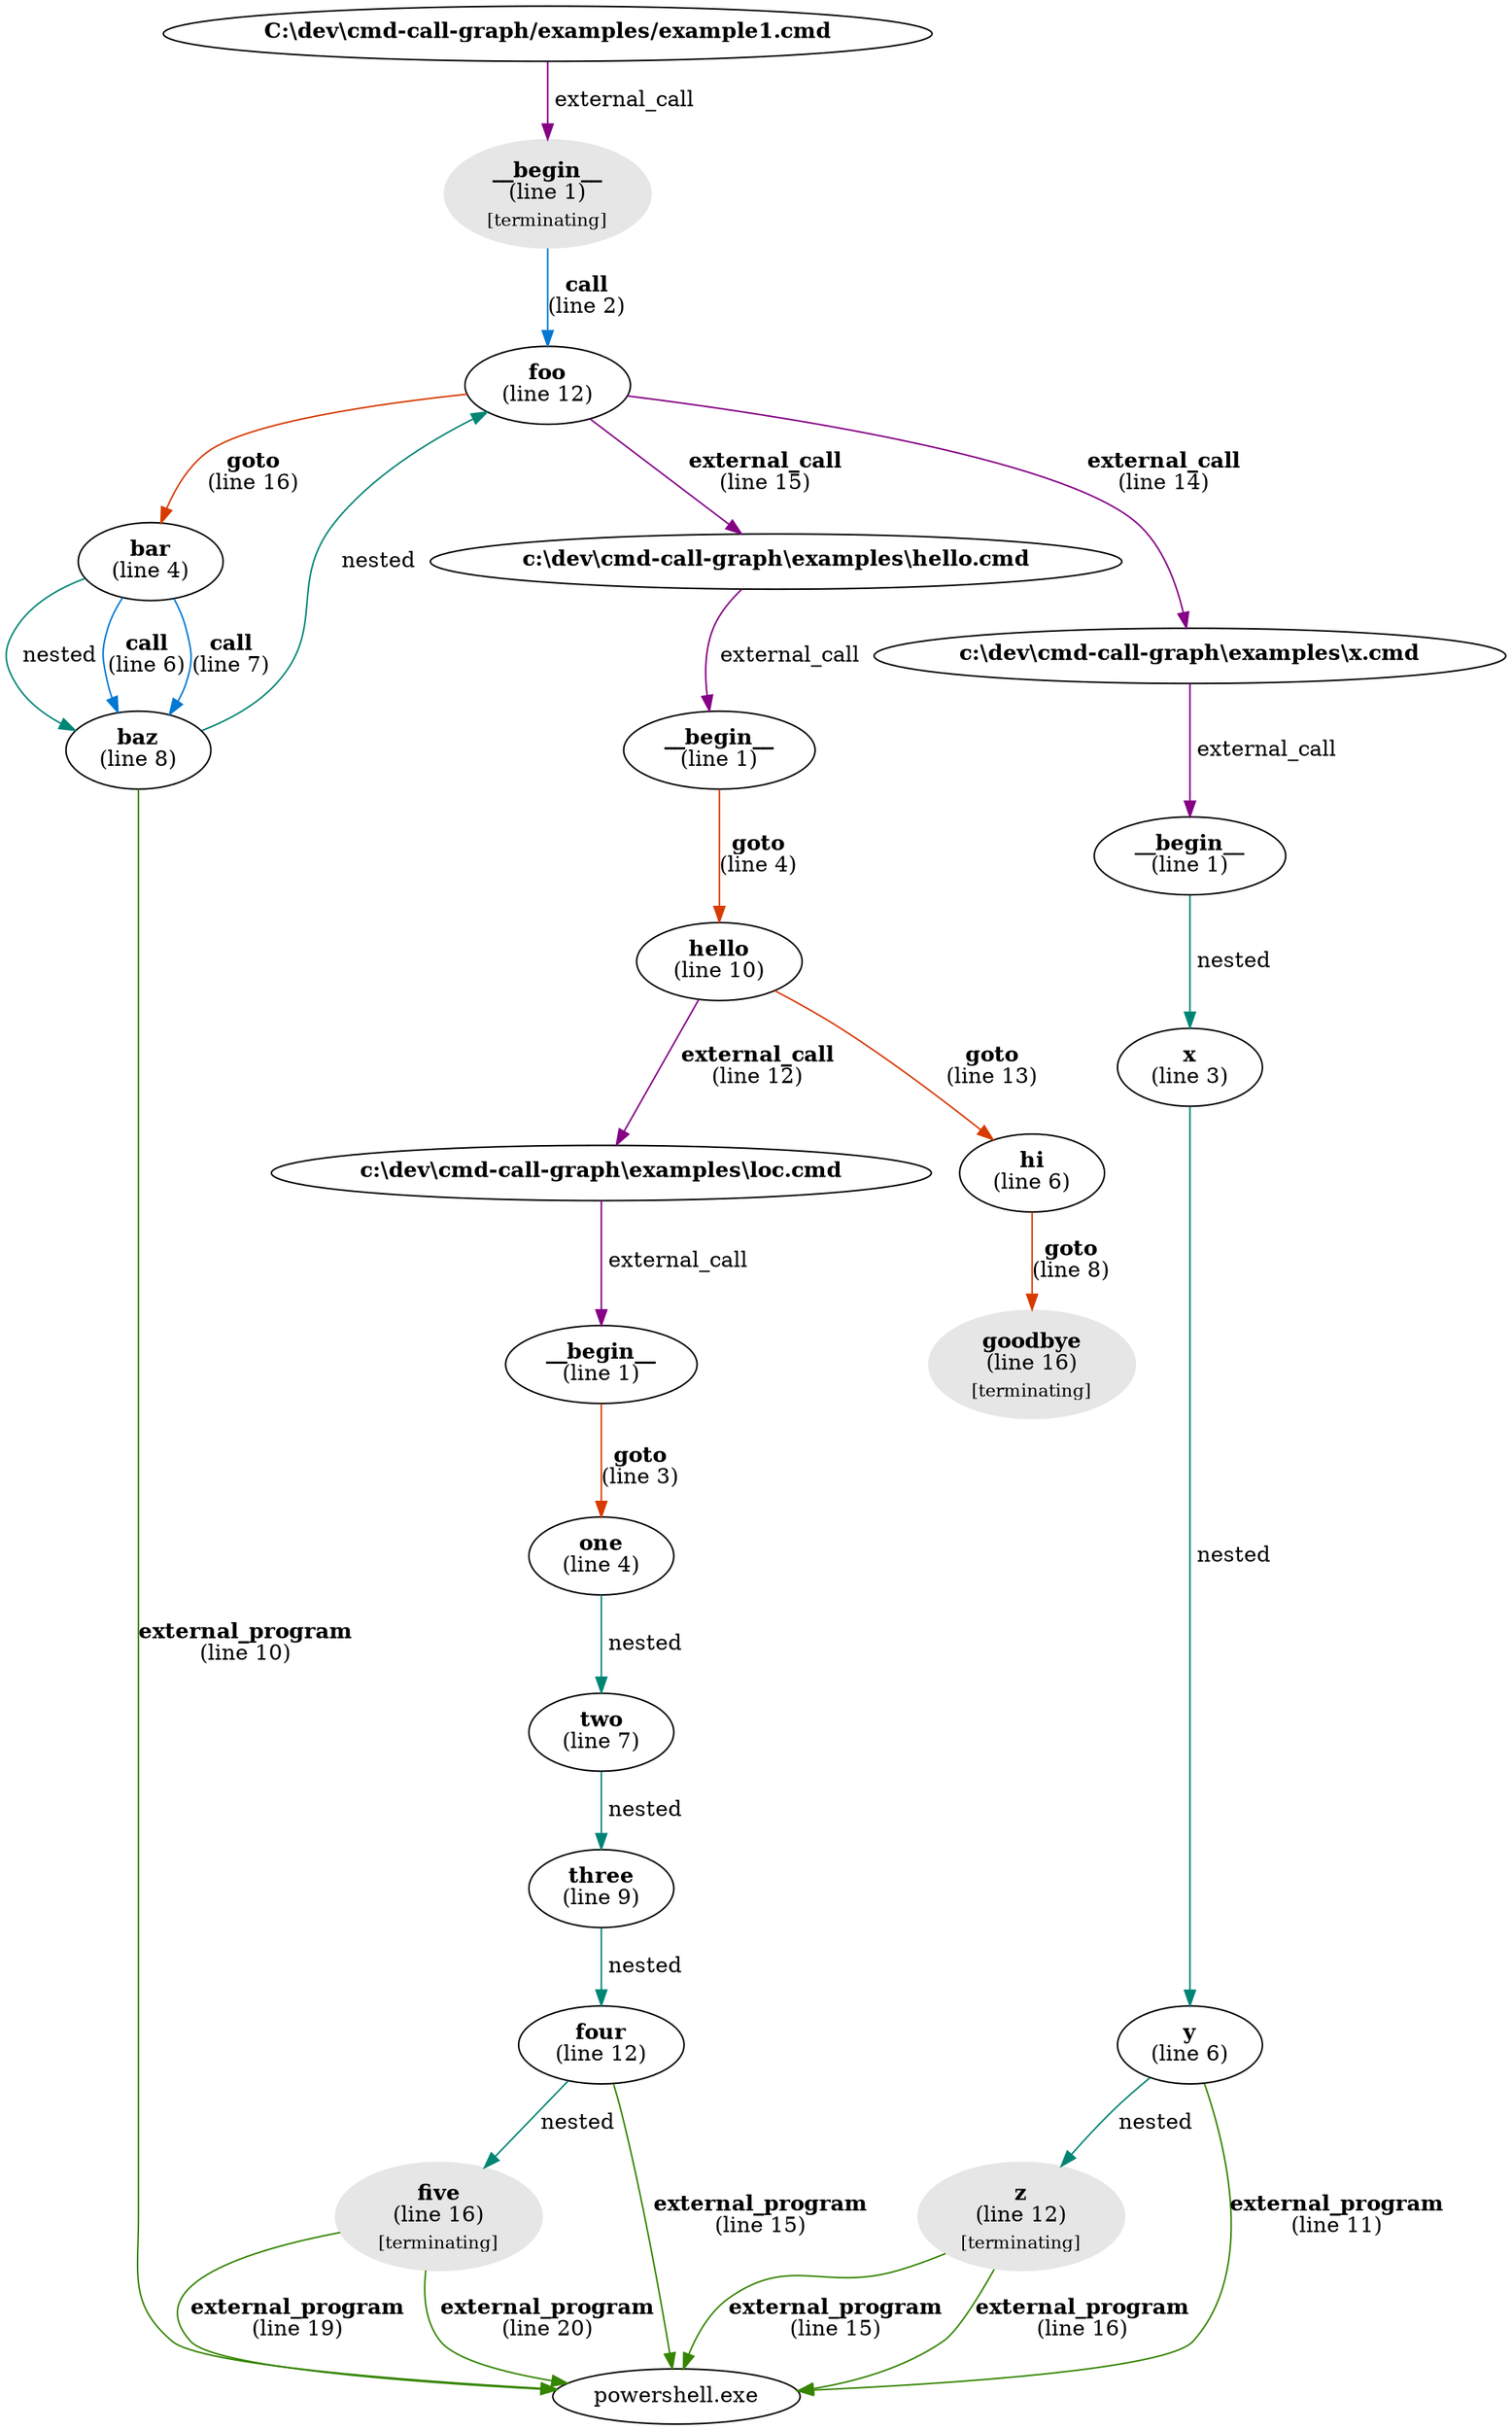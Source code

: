digraph g {
"C:\dev\cmd-call-graph/examples/example1.cmd" [label=<<b>C:\dev\cmd-call-graph/examples/example1.cmd</b>>]
"C:\dev\cmd-call-graph/examples/example1.cmd" -> "__begin__c:\dev\cmd-call-graph/examples/example1.cmd" [label=" external_call",color="#850085"]
"__begin__c:\dev\cmd-call-graph/examples/example1.cmd" [color="#e6e6e6",style=filled,label=<<b>__begin__</b><br/>(line 1)<br/><sub>[terminating]</sub>>]
"__begin__c:\dev\cmd-call-graph/examples/example1.cmd" -> "foo" [label=<<b>call</b><br />(line 2)>,color="#0078d4"]
"bar" [label=<<b>bar</b><br/>(line 4)>]
"bar" -> "baz" [label=<<b>call</b><br />(line 6)>,color="#0078d4"]
"bar" -> "baz" [label=<<b>call</b><br />(line 7)>,color="#0078d4"]
"bar" -> "baz" [label=" nested",color="#008575"]
"baz" [label=<<b>baz</b><br/>(line 8)>]
"baz" -> "foo" [label=" nested",color="#008575"]
"baz" -> "powershell.exe" [label=<<b>external_program</b><br />(line 10)>,color="#358500"]
"foo" [label=<<b>foo</b><br/>(line 12)>]
"foo" -> "bar" [label=<<b>goto</b><br />(line 16)>,color="#d83b01"]
"foo" -> "c:\dev\cmd-call-graph\examples\hello.cmd" [label=<<b>external_call</b><br />(line 15)>,color="#850085"]
"foo" -> "c:\dev\cmd-call-graph\examples\x.cmd" [label=<<b>external_call</b><br />(line 14)>,color="#850085"]
"__begin__c:\dev\cmd-call-graph\examples\x.cmd" [label=<<b>__begin__</b><br/>(line 1)>]
"__begin__c:\dev\cmd-call-graph\examples\x.cmd" -> "x" [label=" nested",color="#008575"]
"c:\dev\cmd-call-graph\examples\x.cmd" [label=<<b>c:\dev\cmd-call-graph\examples\x.cmd</b>>]
"c:\dev\cmd-call-graph\examples\x.cmd" -> "__begin__c:\dev\cmd-call-graph\examples\x.cmd" [label=" external_call",color="#850085"]
"x" [label=<<b>x</b><br/>(line 3)>]
"x" -> "y" [label=" nested",color="#008575"]
"y" [label=<<b>y</b><br/>(line 6)>]
"y" -> "powershell.exe" [label=<<b>external_program</b><br />(line 11)>,color="#358500"]
"y" -> "z" [label=" nested",color="#008575"]
"z" [color="#e6e6e6",style=filled,label=<<b>z</b><br/>(line 12)<br/><sub>[terminating]</sub>>]
"z" -> "powershell.exe" [label=<<b>external_program</b><br />(line 15)>,color="#358500"]
"z" -> "powershell.exe" [label=<<b>external_program</b><br />(line 16)>,color="#358500"]
"__begin__c:\dev\cmd-call-graph\examples\hello.cmd" [label=<<b>__begin__</b><br/>(line 1)>]
"__begin__c:\dev\cmd-call-graph\examples\hello.cmd" -> "hello" [label=<<b>goto</b><br />(line 4)>,color="#d83b01"]
"c:\dev\cmd-call-graph\examples\hello.cmd" [label=<<b>c:\dev\cmd-call-graph\examples\hello.cmd</b>>]
"c:\dev\cmd-call-graph\examples\hello.cmd" -> "__begin__c:\dev\cmd-call-graph\examples\hello.cmd" [label=" external_call",color="#850085"]
"goodbye" [color="#e6e6e6",style=filled,label=<<b>goodbye</b><br/>(line 16)<br/><sub>[terminating]</sub>>]
"hello" [label=<<b>hello</b><br/>(line 10)>]
"hello" -> "c:\dev\cmd-call-graph\examples\loc.cmd" [label=<<b>external_call</b><br />(line 12)>,color="#850085"]
"hello" -> "hi" [label=<<b>goto</b><br />(line 13)>,color="#d83b01"]
"hi" [label=<<b>hi</b><br/>(line 6)>]
"hi" -> "goodbye" [label=<<b>goto</b><br />(line 8)>,color="#d83b01"]
"__begin__c:\dev\cmd-call-graph\examples\loc.cmd" [label=<<b>__begin__</b><br/>(line 1)>]
"__begin__c:\dev\cmd-call-graph\examples\loc.cmd" -> "one" [label=<<b>goto</b><br />(line 3)>,color="#d83b01"]
"c:\dev\cmd-call-graph\examples\loc.cmd" [label=<<b>c:\dev\cmd-call-graph\examples\loc.cmd</b>>]
"c:\dev\cmd-call-graph\examples\loc.cmd" -> "__begin__c:\dev\cmd-call-graph\examples\loc.cmd" [label=" external_call",color="#850085"]
"five" [color="#e6e6e6",style=filled,label=<<b>five</b><br/>(line 16)<br/><sub>[terminating]</sub>>]
"five" -> "powershell.exe" [label=<<b>external_program</b><br />(line 19)>,color="#358500"]
"five" -> "powershell.exe" [label=<<b>external_program</b><br />(line 20)>,color="#358500"]
"four" [label=<<b>four</b><br/>(line 12)>]
"four" -> "five" [label=" nested",color="#008575"]
"four" -> "powershell.exe" [label=<<b>external_program</b><br />(line 15)>,color="#358500"]
"one" [label=<<b>one</b><br/>(line 4)>]
"one" -> "two" [label=" nested",color="#008575"]
"three" [label=<<b>three</b><br/>(line 9)>]
"three" -> "four" [label=" nested",color="#008575"]
"two" [label=<<b>two</b><br/>(line 7)>]
"two" -> "three" [label=" nested",color="#008575"]
}
